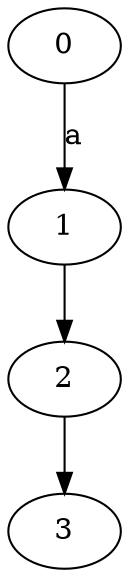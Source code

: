 digraph EpsilonChain
{
    start = 0;
    final = 3;

    0 -> 1 [label = "a"];
    1 -> 2;
    2 -> 3;
}